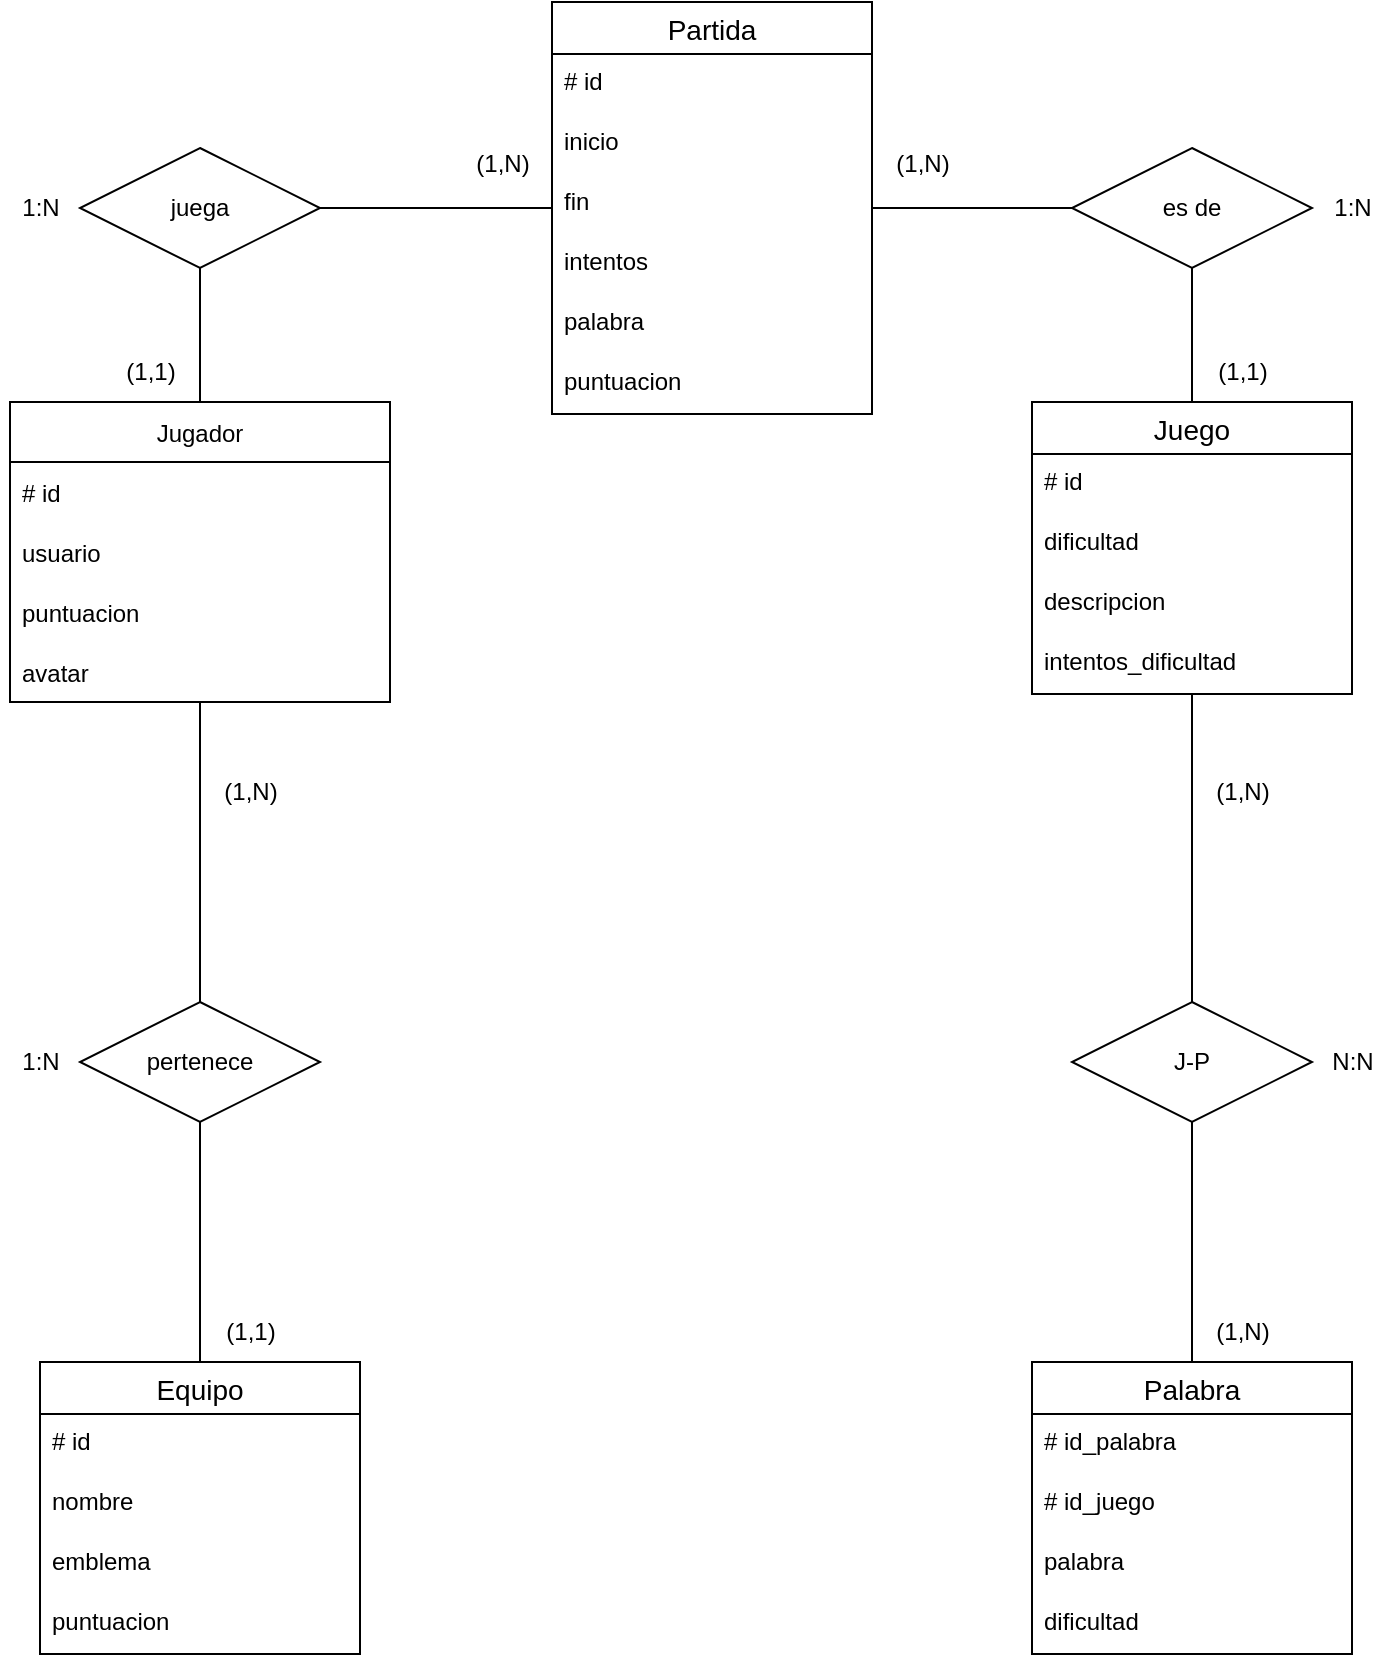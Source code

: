 <mxfile version="22.1.2" type="device">
  <diagram id="CeewsdqdrDsw15gWmiu-" name="juego_palabras">
    <mxGraphModel dx="1953" dy="976" grid="1" gridSize="10" guides="1" tooltips="1" connect="1" arrows="1" fold="1" page="1" pageScale="1" pageWidth="827" pageHeight="1169" math="0" shadow="0">
      <root>
        <mxCell id="0" />
        <mxCell id="1" parent="0" />
        <mxCell id="PH6lO0mECZDs_vb3jeo0-1" value="Jugador" style="swimlane;fontStyle=0;childLayout=stackLayout;horizontal=1;startSize=30;horizontalStack=0;resizeParent=1;resizeParentMax=0;resizeLast=0;collapsible=1;marginBottom=0;" parent="1" vertex="1">
          <mxGeometry x="55" y="280" width="190" height="150" as="geometry" />
        </mxCell>
        <mxCell id="PH6lO0mECZDs_vb3jeo0-2" value="# id" style="text;strokeColor=none;fillColor=none;align=left;verticalAlign=middle;spacingLeft=4;spacingRight=4;overflow=hidden;points=[[0,0.5],[1,0.5]];portConstraint=eastwest;rotatable=0;" parent="PH6lO0mECZDs_vb3jeo0-1" vertex="1">
          <mxGeometry y="30" width="190" height="30" as="geometry" />
        </mxCell>
        <mxCell id="PH6lO0mECZDs_vb3jeo0-3" value="usuario" style="text;strokeColor=none;fillColor=none;align=left;verticalAlign=middle;spacingLeft=4;spacingRight=4;overflow=hidden;points=[[0,0.5],[1,0.5]];portConstraint=eastwest;rotatable=0;" parent="PH6lO0mECZDs_vb3jeo0-1" vertex="1">
          <mxGeometry y="60" width="190" height="30" as="geometry" />
        </mxCell>
        <mxCell id="PH6lO0mECZDs_vb3jeo0-4" value="puntuacion" style="text;strokeColor=none;fillColor=none;align=left;verticalAlign=middle;spacingLeft=4;spacingRight=4;overflow=hidden;points=[[0,0.5],[1,0.5]];portConstraint=eastwest;rotatable=0;" parent="PH6lO0mECZDs_vb3jeo0-1" vertex="1">
          <mxGeometry y="90" width="190" height="30" as="geometry" />
        </mxCell>
        <mxCell id="XF-gMvsfehFXLB316uKq-1" value="avatar" style="text;strokeColor=none;fillColor=none;align=left;verticalAlign=middle;spacingLeft=4;spacingRight=4;overflow=hidden;points=[[0,0.5],[1,0.5]];portConstraint=eastwest;rotatable=0;" parent="PH6lO0mECZDs_vb3jeo0-1" vertex="1">
          <mxGeometry y="120" width="190" height="30" as="geometry" />
        </mxCell>
        <mxCell id="rTNTGI0sIpOr38VabVUM-1" value="Equipo" style="swimlane;fontStyle=0;childLayout=stackLayout;horizontal=1;startSize=26;horizontalStack=0;resizeParent=1;resizeParentMax=0;resizeLast=0;collapsible=1;marginBottom=0;align=center;fontSize=14;" parent="1" vertex="1">
          <mxGeometry x="70" y="760" width="160" height="146" as="geometry" />
        </mxCell>
        <mxCell id="rTNTGI0sIpOr38VabVUM-2" value="# id" style="text;strokeColor=none;fillColor=none;spacingLeft=4;spacingRight=4;overflow=hidden;rotatable=0;points=[[0,0.5],[1,0.5]];portConstraint=eastwest;fontSize=12;" parent="rTNTGI0sIpOr38VabVUM-1" vertex="1">
          <mxGeometry y="26" width="160" height="30" as="geometry" />
        </mxCell>
        <mxCell id="rTNTGI0sIpOr38VabVUM-3" value="nombre" style="text;strokeColor=none;fillColor=none;spacingLeft=4;spacingRight=4;overflow=hidden;rotatable=0;points=[[0,0.5],[1,0.5]];portConstraint=eastwest;fontSize=12;" parent="rTNTGI0sIpOr38VabVUM-1" vertex="1">
          <mxGeometry y="56" width="160" height="30" as="geometry" />
        </mxCell>
        <mxCell id="rTNTGI0sIpOr38VabVUM-4" value="emblema" style="text;strokeColor=none;fillColor=none;spacingLeft=4;spacingRight=4;overflow=hidden;rotatable=0;points=[[0,0.5],[1,0.5]];portConstraint=eastwest;fontSize=12;" parent="rTNTGI0sIpOr38VabVUM-1" vertex="1">
          <mxGeometry y="86" width="160" height="30" as="geometry" />
        </mxCell>
        <mxCell id="rTNTGI0sIpOr38VabVUM-14" value="puntuacion" style="text;strokeColor=none;fillColor=none;spacingLeft=4;spacingRight=4;overflow=hidden;rotatable=0;points=[[0,0.5],[1,0.5]];portConstraint=eastwest;fontSize=12;" parent="rTNTGI0sIpOr38VabVUM-1" vertex="1">
          <mxGeometry y="116" width="160" height="30" as="geometry" />
        </mxCell>
        <mxCell id="rTNTGI0sIpOr38VabVUM-10" value="Partida" style="swimlane;fontStyle=0;childLayout=stackLayout;horizontal=1;startSize=26;horizontalStack=0;resizeParent=1;resizeParentMax=0;resizeLast=0;collapsible=1;marginBottom=0;align=center;fontSize=14;" parent="1" vertex="1">
          <mxGeometry x="326" y="80" width="160" height="206" as="geometry" />
        </mxCell>
        <mxCell id="rTNTGI0sIpOr38VabVUM-11" value="# id" style="text;strokeColor=none;fillColor=none;spacingLeft=4;spacingRight=4;overflow=hidden;rotatable=0;points=[[0,0.5],[1,0.5]];portConstraint=eastwest;fontSize=12;" parent="rTNTGI0sIpOr38VabVUM-10" vertex="1">
          <mxGeometry y="26" width="160" height="30" as="geometry" />
        </mxCell>
        <mxCell id="rTNTGI0sIpOr38VabVUM-12" value="inicio" style="text;strokeColor=none;fillColor=none;spacingLeft=4;spacingRight=4;overflow=hidden;rotatable=0;points=[[0,0.5],[1,0.5]];portConstraint=eastwest;fontSize=12;" parent="rTNTGI0sIpOr38VabVUM-10" vertex="1">
          <mxGeometry y="56" width="160" height="30" as="geometry" />
        </mxCell>
        <mxCell id="WBusx20jrzYy3dzHvR9w-13" value="fin" style="text;strokeColor=none;fillColor=none;spacingLeft=4;spacingRight=4;overflow=hidden;rotatable=0;points=[[0,0.5],[1,0.5]];portConstraint=eastwest;fontSize=12;" vertex="1" parent="rTNTGI0sIpOr38VabVUM-10">
          <mxGeometry y="86" width="160" height="30" as="geometry" />
        </mxCell>
        <mxCell id="rTNTGI0sIpOr38VabVUM-13" value="intentos" style="text;strokeColor=none;fillColor=none;spacingLeft=4;spacingRight=4;overflow=hidden;rotatable=0;points=[[0,0.5],[1,0.5]];portConstraint=eastwest;fontSize=12;" parent="rTNTGI0sIpOr38VabVUM-10" vertex="1">
          <mxGeometry y="116" width="160" height="30" as="geometry" />
        </mxCell>
        <mxCell id="WBusx20jrzYy3dzHvR9w-14" value="palabra" style="text;strokeColor=none;fillColor=none;spacingLeft=4;spacingRight=4;overflow=hidden;rotatable=0;points=[[0,0.5],[1,0.5]];portConstraint=eastwest;fontSize=12;" vertex="1" parent="rTNTGI0sIpOr38VabVUM-10">
          <mxGeometry y="146" width="160" height="30" as="geometry" />
        </mxCell>
        <mxCell id="WBusx20jrzYy3dzHvR9w-15" value="puntuacion" style="text;strokeColor=none;fillColor=none;spacingLeft=4;spacingRight=4;overflow=hidden;rotatable=0;points=[[0,0.5],[1,0.5]];portConstraint=eastwest;fontSize=12;" vertex="1" parent="rTNTGI0sIpOr38VabVUM-10">
          <mxGeometry y="176" width="160" height="30" as="geometry" />
        </mxCell>
        <mxCell id="rTNTGI0sIpOr38VabVUM-15" value="Palabra" style="swimlane;fontStyle=0;childLayout=stackLayout;horizontal=1;startSize=26;horizontalStack=0;resizeParent=1;resizeParentMax=0;resizeLast=0;collapsible=1;marginBottom=0;align=center;fontSize=14;" parent="1" vertex="1">
          <mxGeometry x="566" y="760" width="160" height="146" as="geometry">
            <mxRectangle x="667" y="400" width="70" height="30" as="alternateBounds" />
          </mxGeometry>
        </mxCell>
        <mxCell id="rTNTGI0sIpOr38VabVUM-16" value="# id_palabra" style="text;strokeColor=none;fillColor=none;spacingLeft=4;spacingRight=4;overflow=hidden;rotatable=0;points=[[0,0.5],[1,0.5]];portConstraint=eastwest;fontSize=12;" parent="rTNTGI0sIpOr38VabVUM-15" vertex="1">
          <mxGeometry y="26" width="160" height="30" as="geometry" />
        </mxCell>
        <mxCell id="rTNTGI0sIpOr38VabVUM-17" value="# id_juego" style="text;strokeColor=none;fillColor=none;spacingLeft=4;spacingRight=4;overflow=hidden;rotatable=0;points=[[0,0.5],[1,0.5]];portConstraint=eastwest;fontSize=12;" parent="rTNTGI0sIpOr38VabVUM-15" vertex="1">
          <mxGeometry y="56" width="160" height="30" as="geometry" />
        </mxCell>
        <mxCell id="rTNTGI0sIpOr38VabVUM-18" value="palabra" style="text;strokeColor=none;fillColor=none;spacingLeft=4;spacingRight=4;overflow=hidden;rotatable=0;points=[[0,0.5],[1,0.5]];portConstraint=eastwest;fontSize=12;" parent="rTNTGI0sIpOr38VabVUM-15" vertex="1">
          <mxGeometry y="86" width="160" height="30" as="geometry" />
        </mxCell>
        <mxCell id="rTNTGI0sIpOr38VabVUM-19" value="dificultad" style="text;strokeColor=none;fillColor=none;spacingLeft=4;spacingRight=4;overflow=hidden;rotatable=0;points=[[0,0.5],[1,0.5]];portConstraint=eastwest;fontSize=12;" parent="rTNTGI0sIpOr38VabVUM-15" vertex="1">
          <mxGeometry y="116" width="160" height="30" as="geometry" />
        </mxCell>
        <mxCell id="rTNTGI0sIpOr38VabVUM-26" value="J-P" style="shape=rhombus;perimeter=rhombusPerimeter;whiteSpace=wrap;html=1;align=center;" parent="1" vertex="1">
          <mxGeometry x="586" y="580" width="120" height="60" as="geometry" />
        </mxCell>
        <mxCell id="rTNTGI0sIpOr38VabVUM-27" value="" style="endArrow=none;html=1;rounded=0;" parent="1" target="rTNTGI0sIpOr38VabVUM-26" edge="1" source="rTNTGI0sIpOr38VabVUM-15">
          <mxGeometry width="50" height="50" relative="1" as="geometry">
            <mxPoint x="646" y="470" as="sourcePoint" />
            <mxPoint x="431" y="440" as="targetPoint" />
          </mxGeometry>
        </mxCell>
        <mxCell id="rTNTGI0sIpOr38VabVUM-29" value="(1,N)" style="text;html=1;align=center;verticalAlign=middle;resizable=0;points=[];autosize=1;strokeColor=none;fillColor=none;" parent="1" vertex="1">
          <mxGeometry x="646" y="730" width="50" height="30" as="geometry" />
        </mxCell>
        <mxCell id="rTNTGI0sIpOr38VabVUM-31" value="es de" style="shape=rhombus;perimeter=rhombusPerimeter;whiteSpace=wrap;html=1;align=center;" parent="1" vertex="1">
          <mxGeometry x="586" y="153" width="120" height="60" as="geometry" />
        </mxCell>
        <mxCell id="rTNTGI0sIpOr38VabVUM-33" value="" style="endArrow=none;html=1;rounded=0;" parent="1" source="rTNTGI0sIpOr38VabVUM-10" target="rTNTGI0sIpOr38VabVUM-31" edge="1">
          <mxGeometry width="50" height="50" relative="1" as="geometry">
            <mxPoint x="661" y="436" as="sourcePoint" />
            <mxPoint x="645.969" y="140" as="targetPoint" />
          </mxGeometry>
        </mxCell>
        <mxCell id="rTNTGI0sIpOr38VabVUM-34" value="(1,1)" style="text;html=1;align=center;verticalAlign=middle;resizable=0;points=[];autosize=1;strokeColor=none;fillColor=none;" parent="1" vertex="1">
          <mxGeometry x="646" y="250" width="50" height="30" as="geometry" />
        </mxCell>
        <mxCell id="rTNTGI0sIpOr38VabVUM-35" value="(1,N)" style="text;html=1;align=center;verticalAlign=middle;resizable=0;points=[];autosize=1;strokeColor=none;fillColor=none;" parent="1" vertex="1">
          <mxGeometry x="486" y="146" width="50" height="30" as="geometry" />
        </mxCell>
        <mxCell id="rTNTGI0sIpOr38VabVUM-36" value="1:N" style="text;html=1;align=center;verticalAlign=middle;resizable=0;points=[];autosize=1;strokeColor=none;fillColor=none;" parent="1" vertex="1">
          <mxGeometry x="706" y="168" width="40" height="30" as="geometry" />
        </mxCell>
        <mxCell id="rTNTGI0sIpOr38VabVUM-37" value="N:N" style="text;html=1;align=center;verticalAlign=middle;resizable=0;points=[];autosize=1;strokeColor=none;fillColor=none;" parent="1" vertex="1">
          <mxGeometry x="706" y="595" width="40" height="30" as="geometry" />
        </mxCell>
        <mxCell id="xwhLw6j4Znt9tFp21lRR-1" value="pertenece" style="shape=rhombus;perimeter=rhombusPerimeter;whiteSpace=wrap;html=1;align=center;" parent="1" vertex="1">
          <mxGeometry x="90" y="580" width="120" height="60" as="geometry" />
        </mxCell>
        <mxCell id="xwhLw6j4Znt9tFp21lRR-4" value="(1,N)" style="text;html=1;align=center;verticalAlign=middle;resizable=0;points=[];autosize=1;strokeColor=none;fillColor=none;" parent="1" vertex="1">
          <mxGeometry x="150" y="460" width="50" height="30" as="geometry" />
        </mxCell>
        <mxCell id="xwhLw6j4Znt9tFp21lRR-5" value="" style="endArrow=none;html=1;rounded=0;" parent="1" source="xwhLw6j4Znt9tFp21lRR-1" target="rTNTGI0sIpOr38VabVUM-1" edge="1">
          <mxGeometry relative="1" as="geometry">
            <mxPoint x="-21" y="260" as="sourcePoint" />
            <mxPoint x="-151" y="260" as="targetPoint" />
          </mxGeometry>
        </mxCell>
        <mxCell id="XF9emtFFh3irStDj3i2--1" value="juega" style="shape=rhombus;perimeter=rhombusPerimeter;whiteSpace=wrap;html=1;align=center;" parent="1" vertex="1">
          <mxGeometry x="90" y="153" width="120" height="60" as="geometry" />
        </mxCell>
        <mxCell id="ZjWsjVHct8KtY2GbZztZ-2" value="(1,N)" style="text;html=1;align=center;verticalAlign=middle;resizable=0;points=[];autosize=1;strokeColor=none;fillColor=none;" parent="1" vertex="1">
          <mxGeometry x="276" y="146" width="50" height="30" as="geometry" />
        </mxCell>
        <mxCell id="ZjWsjVHct8KtY2GbZztZ-6" value="(1,1)" style="text;html=1;align=center;verticalAlign=middle;resizable=0;points=[];autosize=1;strokeColor=none;fillColor=none;" parent="1" vertex="1">
          <mxGeometry x="100" y="250" width="50" height="30" as="geometry" />
        </mxCell>
        <mxCell id="ZjWsjVHct8KtY2GbZztZ-12" value="1:N" style="text;html=1;align=center;verticalAlign=middle;resizable=0;points=[];autosize=1;strokeColor=none;fillColor=none;" parent="1" vertex="1">
          <mxGeometry x="50" y="168" width="40" height="30" as="geometry" />
        </mxCell>
        <mxCell id="WBusx20jrzYy3dzHvR9w-1" value="Juego" style="swimlane;fontStyle=0;childLayout=stackLayout;horizontal=1;startSize=26;horizontalStack=0;resizeParent=1;resizeParentMax=0;resizeLast=0;collapsible=1;marginBottom=0;align=center;fontSize=14;" vertex="1" parent="1">
          <mxGeometry x="566" y="280" width="160" height="146" as="geometry" />
        </mxCell>
        <mxCell id="WBusx20jrzYy3dzHvR9w-2" value="# id" style="text;strokeColor=none;fillColor=none;spacingLeft=4;spacingRight=4;overflow=hidden;rotatable=0;points=[[0,0.5],[1,0.5]];portConstraint=eastwest;fontSize=12;" vertex="1" parent="WBusx20jrzYy3dzHvR9w-1">
          <mxGeometry y="26" width="160" height="30" as="geometry" />
        </mxCell>
        <mxCell id="WBusx20jrzYy3dzHvR9w-3" value="dificultad" style="text;strokeColor=none;fillColor=none;spacingLeft=4;spacingRight=4;overflow=hidden;rotatable=0;points=[[0,0.5],[1,0.5]];portConstraint=eastwest;fontSize=12;" vertex="1" parent="WBusx20jrzYy3dzHvR9w-1">
          <mxGeometry y="56" width="160" height="30" as="geometry" />
        </mxCell>
        <mxCell id="WBusx20jrzYy3dzHvR9w-4" value="descripcion" style="text;strokeColor=none;fillColor=none;spacingLeft=4;spacingRight=4;overflow=hidden;rotatable=0;points=[[0,0.5],[1,0.5]];portConstraint=eastwest;fontSize=12;" vertex="1" parent="WBusx20jrzYy3dzHvR9w-1">
          <mxGeometry y="86" width="160" height="30" as="geometry" />
        </mxCell>
        <mxCell id="WBusx20jrzYy3dzHvR9w-16" value="intentos_dificultad" style="text;strokeColor=none;fillColor=none;spacingLeft=4;spacingRight=4;overflow=hidden;rotatable=0;points=[[0,0.5],[1,0.5]];portConstraint=eastwest;fontSize=12;" vertex="1" parent="WBusx20jrzYy3dzHvR9w-1">
          <mxGeometry y="116" width="160" height="30" as="geometry" />
        </mxCell>
        <mxCell id="WBusx20jrzYy3dzHvR9w-5" value="" style="endArrow=none;html=1;rounded=0;" edge="1" parent="1" source="xwhLw6j4Znt9tFp21lRR-1" target="PH6lO0mECZDs_vb3jeo0-1">
          <mxGeometry width="50" height="50" relative="1" as="geometry">
            <mxPoint x="275" y="500" as="sourcePoint" />
            <mxPoint x="325" y="450" as="targetPoint" />
          </mxGeometry>
        </mxCell>
        <mxCell id="WBusx20jrzYy3dzHvR9w-6" value="" style="endArrow=none;html=1;rounded=0;" edge="1" parent="1" source="rTNTGI0sIpOr38VabVUM-26" target="WBusx20jrzYy3dzHvR9w-1">
          <mxGeometry width="50" height="50" relative="1" as="geometry">
            <mxPoint x="305" y="460" as="sourcePoint" />
            <mxPoint x="355" y="410" as="targetPoint" />
          </mxGeometry>
        </mxCell>
        <mxCell id="WBusx20jrzYy3dzHvR9w-7" value="" style="endArrow=none;html=1;rounded=0;" edge="1" parent="1" source="XF9emtFFh3irStDj3i2--1" target="rTNTGI0sIpOr38VabVUM-10">
          <mxGeometry width="50" height="50" relative="1" as="geometry">
            <mxPoint x="305" y="330" as="sourcePoint" />
            <mxPoint x="355" y="280" as="targetPoint" />
          </mxGeometry>
        </mxCell>
        <mxCell id="WBusx20jrzYy3dzHvR9w-8" value="" style="endArrow=none;html=1;rounded=0;" edge="1" parent="1" source="XF9emtFFh3irStDj3i2--1" target="PH6lO0mECZDs_vb3jeo0-1">
          <mxGeometry width="50" height="50" relative="1" as="geometry">
            <mxPoint x="305" y="330" as="sourcePoint" />
            <mxPoint x="355" y="280" as="targetPoint" />
          </mxGeometry>
        </mxCell>
        <mxCell id="WBusx20jrzYy3dzHvR9w-9" value="" style="endArrow=none;html=1;rounded=0;" edge="1" parent="1" source="WBusx20jrzYy3dzHvR9w-1" target="rTNTGI0sIpOr38VabVUM-31">
          <mxGeometry width="50" height="50" relative="1" as="geometry">
            <mxPoint x="305" y="330" as="sourcePoint" />
            <mxPoint x="355" y="280" as="targetPoint" />
          </mxGeometry>
        </mxCell>
        <mxCell id="WBusx20jrzYy3dzHvR9w-10" value="(1,N)" style="text;html=1;align=center;verticalAlign=middle;resizable=0;points=[];autosize=1;strokeColor=none;fillColor=none;" vertex="1" parent="1">
          <mxGeometry x="646" y="460" width="50" height="30" as="geometry" />
        </mxCell>
        <mxCell id="WBusx20jrzYy3dzHvR9w-11" value="(1,1)" style="text;html=1;align=center;verticalAlign=middle;resizable=0;points=[];autosize=1;strokeColor=none;fillColor=none;" vertex="1" parent="1">
          <mxGeometry x="150" y="730" width="50" height="30" as="geometry" />
        </mxCell>
        <mxCell id="WBusx20jrzYy3dzHvR9w-12" value="1:N" style="text;html=1;align=center;verticalAlign=middle;resizable=0;points=[];autosize=1;strokeColor=none;fillColor=none;" vertex="1" parent="1">
          <mxGeometry x="50" y="595" width="40" height="30" as="geometry" />
        </mxCell>
      </root>
    </mxGraphModel>
  </diagram>
</mxfile>
